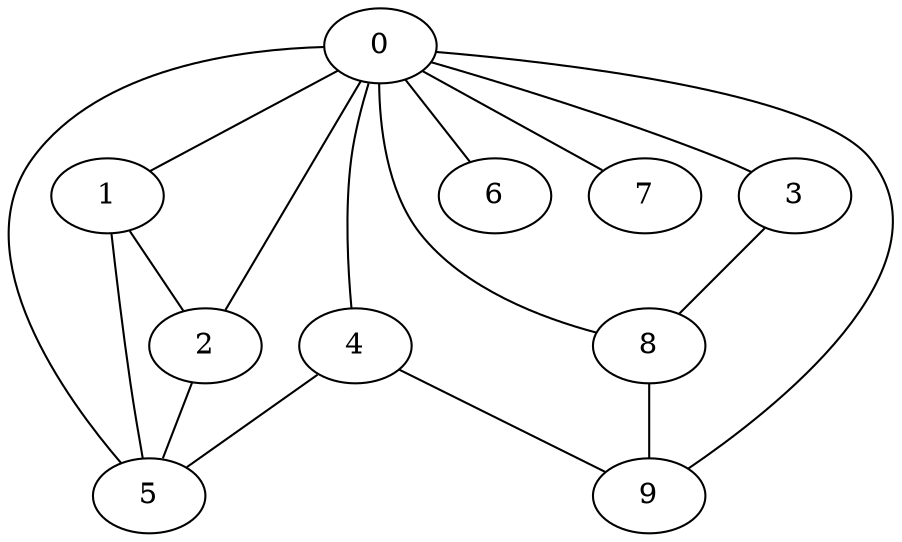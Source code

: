 
graph graphname {
    0 -- 1
0 -- 2
0 -- 3
0 -- 4
0 -- 5
0 -- 6
0 -- 7
0 -- 8
0 -- 9
1 -- 2
1 -- 5
2 -- 5
3 -- 8
4 -- 9
4 -- 5
8 -- 9

}
